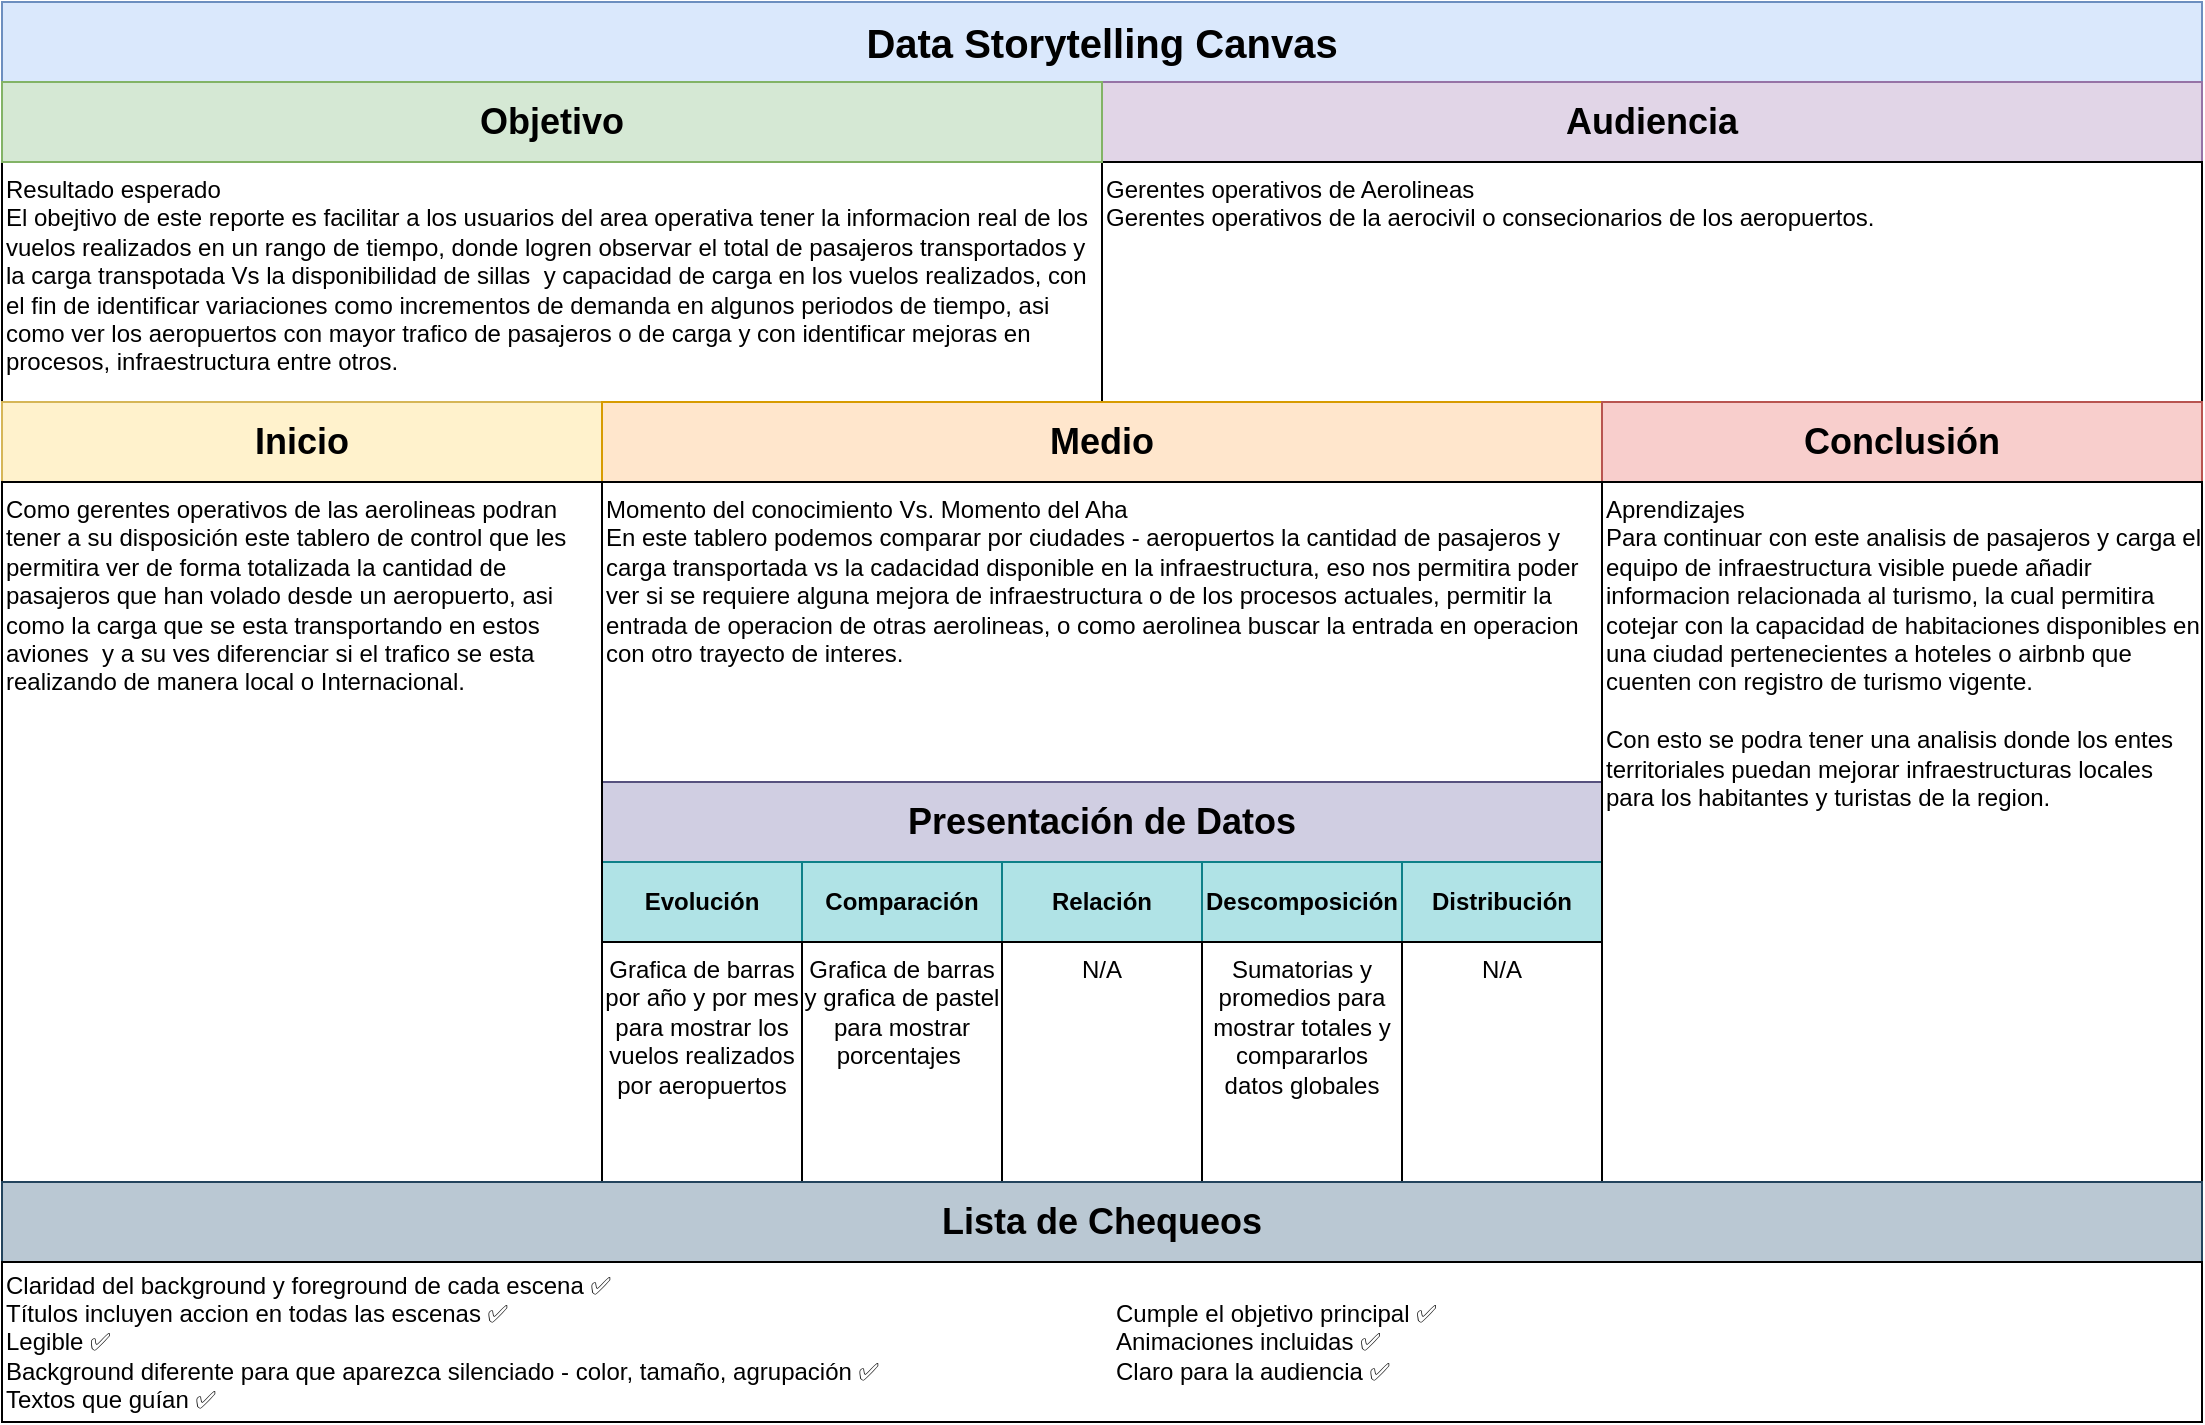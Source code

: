 <mxfile version="22.0.2" type="device">
  <diagram name="Página-1" id="Z4GrNal1tBqodtYZbD51">
    <mxGraphModel dx="1434" dy="844" grid="1" gridSize="10" guides="1" tooltips="1" connect="1" arrows="1" fold="1" page="1" pageScale="1" pageWidth="1169" pageHeight="827" math="0" shadow="0">
      <root>
        <mxCell id="0" />
        <mxCell id="1" parent="0" />
        <mxCell id="5ksZAa2o2RdJJdmaY0gx-1" value="&lt;div&gt;Resultado esperado&lt;span style=&quot;white-space:pre&quot;&gt;&#x9;&#x9;&lt;/span&gt;&lt;/div&gt;&lt;div&gt;El obejtivo de este reporte es facilitar a los usuarios del area operativa tener la informacion real de los vuelos realizados en un rango de tiempo, donde logren observar el total de pasajeros transportados y la carga transpotada Vs la disponibilidad de sillas&amp;nbsp; y capacidad de carga en los vuelos realizados, con el fin de identificar variaciones como incrementos de demanda en algunos periodos de tiempo, asi como ver los aeropuertos con mayor trafico de pasajeros o de carga y con identificar mejoras en procesos, infraestructura entre otros.&lt;/div&gt;" style="rounded=0;whiteSpace=wrap;html=1;container=0;align=left;verticalAlign=top;textShadow=0;" parent="1" vertex="1">
          <mxGeometry x="30" y="100" width="550" height="120" as="geometry" />
        </mxCell>
        <mxCell id="5ksZAa2o2RdJJdmaY0gx-2" value="Data Storytelling Canvas" style="rounded=0;whiteSpace=wrap;html=1;fontStyle=1;fontSize=20;fillColor=#dae8fc;strokeColor=#6c8ebf;container=0;" parent="1" vertex="1">
          <mxGeometry x="30" y="20" width="1100" height="40" as="geometry" />
        </mxCell>
        <mxCell id="5ksZAa2o2RdJJdmaY0gx-3" value="Audiencia" style="rounded=0;whiteSpace=wrap;html=1;fontStyle=1;fontSize=18;fillColor=#e1d5e7;strokeColor=#9673a6;container=0;" parent="1" vertex="1">
          <mxGeometry x="580" y="60" width="550" height="40" as="geometry" />
        </mxCell>
        <mxCell id="5ksZAa2o2RdJJdmaY0gx-4" value="&lt;div&gt;Gerentes operativos de Aerolineas&lt;/div&gt;&lt;div&gt;Gerentes operativos de la aerocivil o consecionarios de los aeropuertos.&lt;/div&gt;" style="rounded=0;whiteSpace=wrap;html=1;container=0;align=left;verticalAlign=top;textShadow=0;" parent="1" vertex="1">
          <mxGeometry x="580" y="100" width="550" height="120" as="geometry" />
        </mxCell>
        <mxCell id="5ksZAa2o2RdJJdmaY0gx-5" value="Objetivo" style="rounded=0;whiteSpace=wrap;html=1;fontStyle=1;fontSize=18;fillColor=#d5e8d4;strokeColor=#82b366;container=0;" parent="1" vertex="1">
          <mxGeometry x="30" y="60" width="550" height="40" as="geometry" />
        </mxCell>
        <mxCell id="5ksZAa2o2RdJJdmaY0gx-6" value="Inicio" style="rounded=0;whiteSpace=wrap;html=1;fontSize=18;fontStyle=1;fillColor=#fff2cc;strokeColor=#d6b656;container=0;" parent="1" vertex="1">
          <mxGeometry x="30" y="220" width="300" height="40" as="geometry" />
        </mxCell>
        <mxCell id="5ksZAa2o2RdJJdmaY0gx-7" value="Medio" style="rounded=0;whiteSpace=wrap;html=1;fontSize=18;fontStyle=1;fillColor=#ffe6cc;strokeColor=#d79b00;container=0;" parent="1" vertex="1">
          <mxGeometry x="330" y="220" width="500" height="40" as="geometry" />
        </mxCell>
        <mxCell id="5ksZAa2o2RdJJdmaY0gx-8" value="Conclusión" style="rounded=0;whiteSpace=wrap;html=1;fontSize=18;fontStyle=1;fillColor=#f8cecc;strokeColor=#b85450;container=0;" parent="1" vertex="1">
          <mxGeometry x="830" y="220" width="300" height="40" as="geometry" />
        </mxCell>
        <mxCell id="5ksZAa2o2RdJJdmaY0gx-9" value="&lt;div&gt;Momento del conocimiento Vs. Momento del Aha&lt;span style=&quot;white-space:pre&quot;&gt;&#x9;&#x9;&#x9;&#x9;&lt;/span&gt;&lt;/div&gt;&lt;div&gt;En este tablero podemos comparar por ciudades - aeropuertos la cantidad de pasajeros y carga transportada vs la cadacidad disponible en la infraestructura, eso nos permitira poder ver si se requiere alguna mejora de infraestructura o de los procesos actuales, permitir la entrada de operacion de otras aerolineas, o como aerolinea buscar la entrada en operacion con otro trayecto de interes.&lt;/div&gt;" style="rounded=0;whiteSpace=wrap;html=1;container=0;align=left;verticalAlign=top;textShadow=0;" parent="1" vertex="1">
          <mxGeometry x="330" y="260" width="500" height="150" as="geometry" />
        </mxCell>
        <mxCell id="5ksZAa2o2RdJJdmaY0gx-10" value="Presentación de Datos" style="rounded=0;whiteSpace=wrap;html=1;fontSize=18;fontStyle=1;fillColor=#d0cee2;strokeColor=#56517e;container=0;" parent="1" vertex="1">
          <mxGeometry x="330" y="410" width="500" height="40" as="geometry" />
        </mxCell>
        <mxCell id="5ksZAa2o2RdJJdmaY0gx-11" value="Evolución" style="rounded=0;whiteSpace=wrap;html=1;fontSize=12;fontStyle=1;fillColor=#b0e3e6;strokeColor=#0e8088;container=0;" parent="1" vertex="1">
          <mxGeometry x="330" y="450" width="100" height="40" as="geometry" />
        </mxCell>
        <mxCell id="5ksZAa2o2RdJJdmaY0gx-12" value="Comparación" style="rounded=0;whiteSpace=wrap;html=1;fontSize=12;fontStyle=1;fillColor=#b0e3e6;strokeColor=#0e8088;container=0;" parent="1" vertex="1">
          <mxGeometry x="430" y="450" width="100" height="40" as="geometry" />
        </mxCell>
        <mxCell id="5ksZAa2o2RdJJdmaY0gx-14" value="Relación" style="rounded=0;whiteSpace=wrap;html=1;fontSize=12;fontStyle=1;fillColor=#b0e3e6;strokeColor=#0e8088;container=0;" parent="1" vertex="1">
          <mxGeometry x="530" y="450" width="100" height="40" as="geometry" />
        </mxCell>
        <mxCell id="5ksZAa2o2RdJJdmaY0gx-15" value="Descomposición" style="rounded=0;whiteSpace=wrap;html=1;fontSize=12;fontStyle=1;fillColor=#b0e3e6;strokeColor=#0e8088;container=0;" parent="1" vertex="1">
          <mxGeometry x="630" y="450" width="100" height="40" as="geometry" />
        </mxCell>
        <mxCell id="5ksZAa2o2RdJJdmaY0gx-16" value="Distribución" style="rounded=0;whiteSpace=wrap;html=1;fontSize=12;fontStyle=1;fillColor=#b0e3e6;strokeColor=#0e8088;container=0;" parent="1" vertex="1">
          <mxGeometry x="730" y="450" width="100" height="40" as="geometry" />
        </mxCell>
        <mxCell id="5ksZAa2o2RdJJdmaY0gx-17" value="Grafica de barras por año y por mes para mostrar los vuelos realizados por aeropuertos" style="rounded=0;whiteSpace=wrap;html=1;container=0;align=center;verticalAlign=top;textShadow=0;" parent="1" vertex="1">
          <mxGeometry x="330" y="490" width="100" height="120" as="geometry" />
        </mxCell>
        <mxCell id="5ksZAa2o2RdJJdmaY0gx-18" value="Grafica de barras y grafica de pastel para mostrar porcentajes&amp;nbsp;" style="rounded=0;whiteSpace=wrap;html=1;container=0;align=center;verticalAlign=top;textShadow=0;" parent="1" vertex="1">
          <mxGeometry x="430" y="490" width="100" height="120" as="geometry" />
        </mxCell>
        <mxCell id="5ksZAa2o2RdJJdmaY0gx-19" value="&lt;div&gt;N/A&lt;/div&gt;" style="rounded=0;whiteSpace=wrap;html=1;container=0;align=center;verticalAlign=top;textShadow=0;" parent="1" vertex="1">
          <mxGeometry x="530" y="490" width="100" height="120" as="geometry" />
        </mxCell>
        <mxCell id="5ksZAa2o2RdJJdmaY0gx-20" value="Sumatorias y promedios para mostrar totales y compararlos datos globales" style="rounded=0;whiteSpace=wrap;html=1;container=0;align=center;verticalAlign=top;textShadow=0;" parent="1" vertex="1">
          <mxGeometry x="630" y="490" width="100" height="120" as="geometry" />
        </mxCell>
        <mxCell id="5ksZAa2o2RdJJdmaY0gx-21" value="N/A" style="rounded=0;whiteSpace=wrap;html=1;container=0;align=center;verticalAlign=top;textShadow=0;" parent="1" vertex="1">
          <mxGeometry x="730" y="490" width="100" height="120" as="geometry" />
        </mxCell>
        <mxCell id="5ksZAa2o2RdJJdmaY0gx-22" value="&lt;div&gt;Aprendizajes&lt;/div&gt;&lt;div&gt;Para continuar con este analisis de pasajeros y carga el equipo de infraestructura visible puede añadir informacion relacionada al turismo, la cual permitira cotejar con la capacidad de habitaciones disponibles en una ciudad pertenecientes a hoteles o airbnb que cuenten con registro de turismo vigente.&lt;/div&gt;&lt;div&gt;&lt;br&gt;&lt;/div&gt;&lt;div&gt;Con esto se podra tener una analisis donde los entes territoriales puedan mejorar infraestructuras locales&amp;nbsp; para los habitantes y turistas de la region.&lt;/div&gt;" style="rounded=0;whiteSpace=wrap;html=1;container=0;align=left;verticalAlign=top;textShadow=0;" parent="1" vertex="1">
          <mxGeometry x="830" y="260" width="300" height="350" as="geometry" />
        </mxCell>
        <mxCell id="5ksZAa2o2RdJJdmaY0gx-23" value="Como gerentes operativos de las aerolineas podran tener a su disposición este tablero de control que les permitira ver de forma totalizada la cantidad de pasajeros que han volado desde un aeropuerto, asi como la carga que se esta transportando en estos aviones&amp;nbsp; y a su ves diferenciar si el trafico se esta realizando de manera local o Internacional.&lt;div&gt;&lt;br&gt;&lt;div&gt;&lt;br&gt;&lt;/div&gt;&lt;/div&gt;" style="rounded=0;whiteSpace=wrap;html=1;container=0;align=left;verticalAlign=top;textShadow=0;" parent="1" vertex="1">
          <mxGeometry x="30" y="260" width="300" height="350" as="geometry" />
        </mxCell>
        <mxCell id="5ksZAa2o2RdJJdmaY0gx-24" value="Lista de Chequeos" style="rounded=0;whiteSpace=wrap;html=1;fontSize=18;fontStyle=1;fillColor=#bac8d3;strokeColor=#23445d;container=0;" parent="1" vertex="1">
          <mxGeometry x="30" y="610" width="1100" height="40" as="geometry" />
        </mxCell>
        <mxCell id="5ksZAa2o2RdJJdmaY0gx-25" value="" style="rounded=0;whiteSpace=wrap;html=1;container=0;align=left;verticalAlign=top;textShadow=0;" parent="1" vertex="1">
          <mxGeometry x="30" y="650" width="1100" height="80" as="geometry" />
        </mxCell>
        <mxCell id="5ksZAa2o2RdJJdmaY0gx-28" value="&lt;div&gt;&lt;/div&gt;Cumple el objetivo principal ✅&lt;div&gt;&lt;/div&gt;Animaciones incluidas ✅&lt;div&gt;&lt;/div&gt;Claro para la audiencia ✅" style="text;html=1;align=left;verticalAlign=middle;whiteSpace=wrap;rounded=0;" parent="1" vertex="1">
          <mxGeometry x="585" y="650" width="545" height="80" as="geometry" />
        </mxCell>
        <mxCell id="5ksZAa2o2RdJJdmaY0gx-30" value="&lt;div&gt;&lt;/div&gt;Claridad del background y foreground de cada escena ✅&lt;div&gt;&lt;/div&gt;Títulos incluyen accion en todas las escenas ✅&lt;div&gt;&lt;/div&gt;Legible ✅&lt;div&gt;&lt;/div&gt;Background diferente para que aparezca silenciado - color, tamaño, agrupación ✅&lt;div style=&quot;&quot;&gt;&lt;/div&gt;Textos que guían ✅" style="text;html=1;align=left;verticalAlign=middle;whiteSpace=wrap;rounded=0;" parent="1" vertex="1">
          <mxGeometry x="30" y="650" width="545" height="80" as="geometry" />
        </mxCell>
      </root>
    </mxGraphModel>
  </diagram>
</mxfile>
